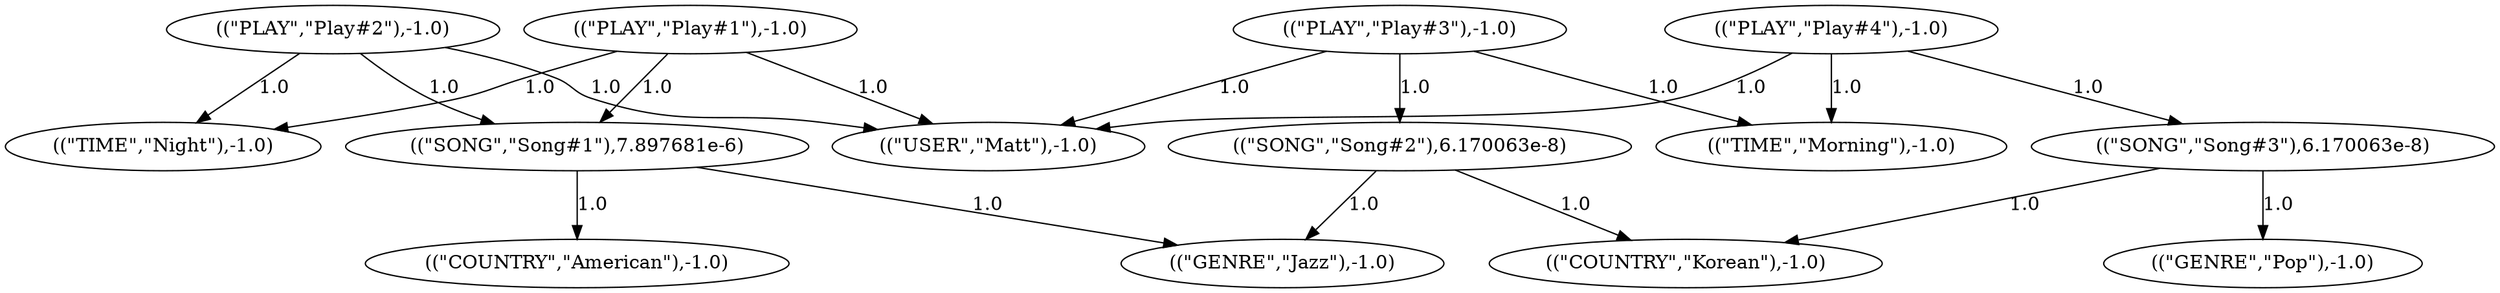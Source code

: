 digraph G {
1 -> 9[label="1.0"];
1 -> 8[label="1.0"];
1 -> 5[label="1.0"];
2 -> 9[label="1.0"];
2 -> 8[label="1.0"];
2 -> 5[label="1.0"];
3 -> 10[label="1.0"];
3 -> 8[label="1.0"];
3 -> 6[label="1.0"];
4 -> 10[label="1.0"];
4 -> 8[label="1.0"];
4 -> 7[label="1.0"];
5 -> 12[label="1.0"];
5 -> 11[label="1.0"];
6 -> 12[label="1.0"];
6 -> 13[label="1.0"];
7 -> 14[label="1.0"];
7 -> 13[label="1.0"];
1 [label="((\"PLAY\",\"Play#1\"),-1.0)"];
2 [label="((\"PLAY\",\"Play#2\"),-1.0)"];
3 [label="((\"PLAY\",\"Play#3\"),-1.0)"];
4 [label="((\"PLAY\",\"Play#4\"),-1.0)"];
5 [label="((\"SONG\",\"Song#1\"),7.897681e-6)"];
6 [label="((\"SONG\",\"Song#2\"),6.170063e-8)"];
7 [label="((\"SONG\",\"Song#3\"),6.170063e-8)"];
8 [label="((\"USER\",\"Matt\"),-1.0)"];
9 [label="((\"TIME\",\"Night\"),-1.0)"];
10 [label="((\"TIME\",\"Morning\"),-1.0)"];
11 [label="((\"COUNTRY\",\"American\"),-1.0)"];
12 [label="((\"GENRE\",\"Jazz\"),-1.0)"];
13 [label="((\"COUNTRY\",\"Korean\"),-1.0)"];
14 [label="((\"GENRE\",\"Pop\"),-1.0)"];
}